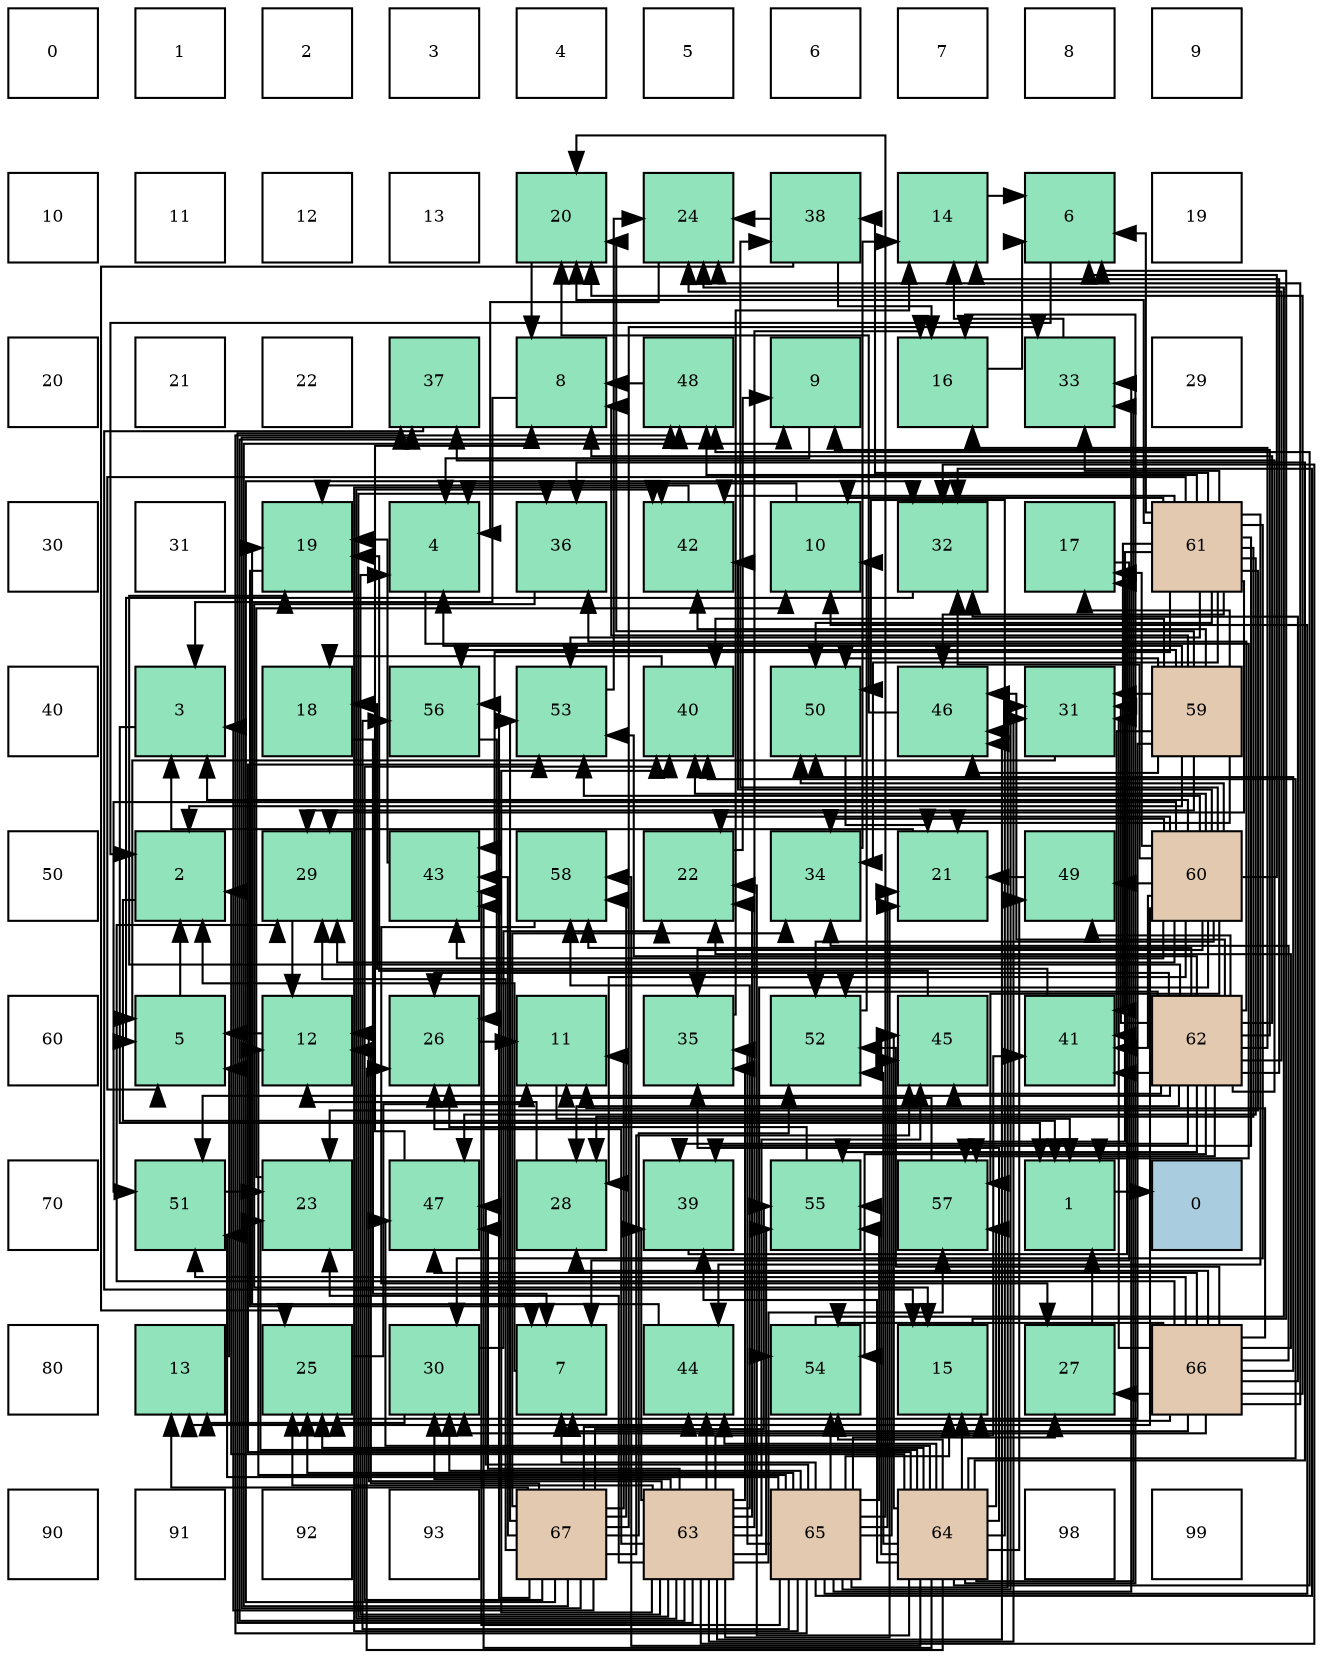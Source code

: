 digraph layout{
 rankdir=TB;
 splines=ortho;
 node [style=filled shape=square fixedsize=true width=0.6];
0[label="0", fontsize=8, fillcolor="#ffffff"];
1[label="1", fontsize=8, fillcolor="#ffffff"];
2[label="2", fontsize=8, fillcolor="#ffffff"];
3[label="3", fontsize=8, fillcolor="#ffffff"];
4[label="4", fontsize=8, fillcolor="#ffffff"];
5[label="5", fontsize=8, fillcolor="#ffffff"];
6[label="6", fontsize=8, fillcolor="#ffffff"];
7[label="7", fontsize=8, fillcolor="#ffffff"];
8[label="8", fontsize=8, fillcolor="#ffffff"];
9[label="9", fontsize=8, fillcolor="#ffffff"];
10[label="10", fontsize=8, fillcolor="#ffffff"];
11[label="11", fontsize=8, fillcolor="#ffffff"];
12[label="12", fontsize=8, fillcolor="#ffffff"];
13[label="13", fontsize=8, fillcolor="#ffffff"];
14[label="20", fontsize=8, fillcolor="#91e3bb"];
15[label="24", fontsize=8, fillcolor="#91e3bb"];
16[label="38", fontsize=8, fillcolor="#91e3bb"];
17[label="14", fontsize=8, fillcolor="#91e3bb"];
18[label="6", fontsize=8, fillcolor="#91e3bb"];
19[label="19", fontsize=8, fillcolor="#ffffff"];
20[label="20", fontsize=8, fillcolor="#ffffff"];
21[label="21", fontsize=8, fillcolor="#ffffff"];
22[label="22", fontsize=8, fillcolor="#ffffff"];
23[label="37", fontsize=8, fillcolor="#91e3bb"];
24[label="8", fontsize=8, fillcolor="#91e3bb"];
25[label="48", fontsize=8, fillcolor="#91e3bb"];
26[label="9", fontsize=8, fillcolor="#91e3bb"];
27[label="16", fontsize=8, fillcolor="#91e3bb"];
28[label="33", fontsize=8, fillcolor="#91e3bb"];
29[label="29", fontsize=8, fillcolor="#ffffff"];
30[label="30", fontsize=8, fillcolor="#ffffff"];
31[label="31", fontsize=8, fillcolor="#ffffff"];
32[label="19", fontsize=8, fillcolor="#91e3bb"];
33[label="4", fontsize=8, fillcolor="#91e3bb"];
34[label="36", fontsize=8, fillcolor="#91e3bb"];
35[label="42", fontsize=8, fillcolor="#91e3bb"];
36[label="10", fontsize=8, fillcolor="#91e3bb"];
37[label="32", fontsize=8, fillcolor="#91e3bb"];
38[label="17", fontsize=8, fillcolor="#91e3bb"];
39[label="61", fontsize=8, fillcolor="#e3c9af"];
40[label="40", fontsize=8, fillcolor="#ffffff"];
41[label="3", fontsize=8, fillcolor="#91e3bb"];
42[label="18", fontsize=8, fillcolor="#91e3bb"];
43[label="56", fontsize=8, fillcolor="#91e3bb"];
44[label="53", fontsize=8, fillcolor="#91e3bb"];
45[label="40", fontsize=8, fillcolor="#91e3bb"];
46[label="50", fontsize=8, fillcolor="#91e3bb"];
47[label="46", fontsize=8, fillcolor="#91e3bb"];
48[label="31", fontsize=8, fillcolor="#91e3bb"];
49[label="59", fontsize=8, fillcolor="#e3c9af"];
50[label="50", fontsize=8, fillcolor="#ffffff"];
51[label="2", fontsize=8, fillcolor="#91e3bb"];
52[label="29", fontsize=8, fillcolor="#91e3bb"];
53[label="43", fontsize=8, fillcolor="#91e3bb"];
54[label="58", fontsize=8, fillcolor="#91e3bb"];
55[label="22", fontsize=8, fillcolor="#91e3bb"];
56[label="34", fontsize=8, fillcolor="#91e3bb"];
57[label="21", fontsize=8, fillcolor="#91e3bb"];
58[label="49", fontsize=8, fillcolor="#91e3bb"];
59[label="60", fontsize=8, fillcolor="#e3c9af"];
60[label="60", fontsize=8, fillcolor="#ffffff"];
61[label="5", fontsize=8, fillcolor="#91e3bb"];
62[label="12", fontsize=8, fillcolor="#91e3bb"];
63[label="26", fontsize=8, fillcolor="#91e3bb"];
64[label="11", fontsize=8, fillcolor="#91e3bb"];
65[label="35", fontsize=8, fillcolor="#91e3bb"];
66[label="52", fontsize=8, fillcolor="#91e3bb"];
67[label="45", fontsize=8, fillcolor="#91e3bb"];
68[label="41", fontsize=8, fillcolor="#91e3bb"];
69[label="62", fontsize=8, fillcolor="#e3c9af"];
70[label="70", fontsize=8, fillcolor="#ffffff"];
71[label="51", fontsize=8, fillcolor="#91e3bb"];
72[label="23", fontsize=8, fillcolor="#91e3bb"];
73[label="47", fontsize=8, fillcolor="#91e3bb"];
74[label="28", fontsize=8, fillcolor="#91e3bb"];
75[label="39", fontsize=8, fillcolor="#91e3bb"];
76[label="55", fontsize=8, fillcolor="#91e3bb"];
77[label="57", fontsize=8, fillcolor="#91e3bb"];
78[label="1", fontsize=8, fillcolor="#91e3bb"];
79[label="0", fontsize=8, fillcolor="#a9ccde"];
80[label="80", fontsize=8, fillcolor="#ffffff"];
81[label="13", fontsize=8, fillcolor="#91e3bb"];
82[label="25", fontsize=8, fillcolor="#91e3bb"];
83[label="30", fontsize=8, fillcolor="#91e3bb"];
84[label="7", fontsize=8, fillcolor="#91e3bb"];
85[label="44", fontsize=8, fillcolor="#91e3bb"];
86[label="54", fontsize=8, fillcolor="#91e3bb"];
87[label="15", fontsize=8, fillcolor="#91e3bb"];
88[label="27", fontsize=8, fillcolor="#91e3bb"];
89[label="66", fontsize=8, fillcolor="#e3c9af"];
90[label="90", fontsize=8, fillcolor="#ffffff"];
91[label="91", fontsize=8, fillcolor="#ffffff"];
92[label="92", fontsize=8, fillcolor="#ffffff"];
93[label="93", fontsize=8, fillcolor="#ffffff"];
94[label="67", fontsize=8, fillcolor="#e3c9af"];
95[label="63", fontsize=8, fillcolor="#e3c9af"];
96[label="65", fontsize=8, fillcolor="#e3c9af"];
97[label="64", fontsize=8, fillcolor="#e3c9af"];
98[label="98", fontsize=8, fillcolor="#ffffff"];
99[label="99", fontsize=8, fillcolor="#ffffff"];
edge [constraint=false, style=vis];78 -> 79;
51 -> 78;
41 -> 78;
33 -> 78;
61 -> 51;
18 -> 51;
84 -> 51;
24 -> 41;
26 -> 33;
36 -> 33;
64 -> 78;
62 -> 61;
81 -> 61;
17 -> 18;
87 -> 18;
27 -> 18;
38 -> 84;
42 -> 84;
32 -> 84;
14 -> 24;
57 -> 41;
55 -> 26;
72 -> 36;
15 -> 33;
82 -> 64;
63 -> 64;
88 -> 78;
74 -> 62;
52 -> 62;
83 -> 81;
83 -> 55;
48 -> 61;
37 -> 61;
28 -> 17;
56 -> 17;
65 -> 17;
34 -> 87;
23 -> 87;
16 -> 27;
16 -> 15;
16 -> 82;
75 -> 38;
45 -> 42;
68 -> 42;
35 -> 32;
53 -> 32;
85 -> 32;
67 -> 32;
47 -> 14;
73 -> 24;
25 -> 24;
58 -> 57;
46 -> 57;
71 -> 72;
66 -> 36;
44 -> 15;
86 -> 15;
76 -> 63;
43 -> 63;
77 -> 64;
54 -> 88;
49 -> 51;
49 -> 33;
49 -> 24;
49 -> 38;
49 -> 14;
49 -> 57;
49 -> 82;
49 -> 52;
49 -> 48;
49 -> 45;
49 -> 68;
49 -> 35;
49 -> 47;
49 -> 46;
49 -> 43;
59 -> 41;
59 -> 18;
59 -> 81;
59 -> 38;
59 -> 55;
59 -> 74;
59 -> 52;
59 -> 37;
59 -> 56;
59 -> 65;
59 -> 16;
59 -> 45;
59 -> 68;
59 -> 35;
59 -> 53;
59 -> 58;
59 -> 46;
59 -> 71;
59 -> 66;
59 -> 44;
59 -> 86;
59 -> 77;
39 -> 61;
39 -> 18;
39 -> 36;
39 -> 14;
39 -> 72;
39 -> 74;
39 -> 52;
39 -> 83;
39 -> 28;
39 -> 56;
39 -> 16;
39 -> 75;
39 -> 68;
39 -> 35;
39 -> 53;
39 -> 85;
39 -> 47;
39 -> 73;
39 -> 25;
39 -> 46;
39 -> 44;
39 -> 77;
69 -> 24;
69 -> 26;
69 -> 17;
69 -> 27;
69 -> 32;
69 -> 15;
69 -> 63;
69 -> 74;
69 -> 48;
69 -> 34;
69 -> 23;
69 -> 75;
69 -> 68;
69 -> 67;
69 -> 47;
69 -> 58;
69 -> 71;
69 -> 66;
69 -> 44;
69 -> 86;
69 -> 76;
69 -> 77;
69 -> 54;
95 -> 33;
95 -> 62;
95 -> 27;
95 -> 57;
95 -> 55;
95 -> 72;
95 -> 82;
95 -> 63;
95 -> 83;
95 -> 48;
95 -> 37;
95 -> 65;
95 -> 34;
95 -> 23;
95 -> 75;
95 -> 45;
95 -> 68;
95 -> 35;
95 -> 85;
95 -> 67;
95 -> 47;
95 -> 73;
95 -> 25;
95 -> 76;
95 -> 77;
95 -> 54;
97 -> 51;
97 -> 87;
97 -> 27;
97 -> 55;
97 -> 72;
97 -> 82;
97 -> 63;
97 -> 28;
97 -> 65;
97 -> 34;
97 -> 75;
97 -> 45;
97 -> 53;
97 -> 85;
97 -> 67;
97 -> 73;
97 -> 25;
97 -> 58;
97 -> 46;
97 -> 66;
97 -> 44;
97 -> 86;
97 -> 76;
97 -> 77;
97 -> 54;
96 -> 84;
96 -> 36;
96 -> 62;
96 -> 87;
96 -> 14;
96 -> 57;
96 -> 82;
96 -> 88;
96 -> 83;
96 -> 48;
96 -> 37;
96 -> 28;
96 -> 65;
96 -> 35;
96 -> 53;
96 -> 67;
96 -> 47;
96 -> 73;
96 -> 25;
96 -> 71;
96 -> 86;
96 -> 76;
96 -> 43;
89 -> 84;
89 -> 64;
89 -> 87;
89 -> 14;
89 -> 55;
89 -> 15;
89 -> 88;
89 -> 74;
89 -> 52;
89 -> 83;
89 -> 48;
89 -> 37;
89 -> 56;
89 -> 73;
89 -> 46;
89 -> 71;
89 -> 66;
89 -> 86;
94 -> 41;
94 -> 26;
94 -> 64;
94 -> 62;
94 -> 81;
94 -> 52;
94 -> 37;
94 -> 28;
94 -> 56;
94 -> 23;
94 -> 45;
94 -> 53;
94 -> 85;
94 -> 67;
94 -> 66;
94 -> 44;
94 -> 76;
94 -> 43;
94 -> 54;
edge [constraint=true, style=invis];
0 -> 10 -> 20 -> 30 -> 40 -> 50 -> 60 -> 70 -> 80 -> 90;
1 -> 11 -> 21 -> 31 -> 41 -> 51 -> 61 -> 71 -> 81 -> 91;
2 -> 12 -> 22 -> 32 -> 42 -> 52 -> 62 -> 72 -> 82 -> 92;
3 -> 13 -> 23 -> 33 -> 43 -> 53 -> 63 -> 73 -> 83 -> 93;
4 -> 14 -> 24 -> 34 -> 44 -> 54 -> 64 -> 74 -> 84 -> 94;
5 -> 15 -> 25 -> 35 -> 45 -> 55 -> 65 -> 75 -> 85 -> 95;
6 -> 16 -> 26 -> 36 -> 46 -> 56 -> 66 -> 76 -> 86 -> 96;
7 -> 17 -> 27 -> 37 -> 47 -> 57 -> 67 -> 77 -> 87 -> 97;
8 -> 18 -> 28 -> 38 -> 48 -> 58 -> 68 -> 78 -> 88 -> 98;
9 -> 19 -> 29 -> 39 -> 49 -> 59 -> 69 -> 79 -> 89 -> 99;
rank = same {0 -> 1 -> 2 -> 3 -> 4 -> 5 -> 6 -> 7 -> 8 -> 9};
rank = same {10 -> 11 -> 12 -> 13 -> 14 -> 15 -> 16 -> 17 -> 18 -> 19};
rank = same {20 -> 21 -> 22 -> 23 -> 24 -> 25 -> 26 -> 27 -> 28 -> 29};
rank = same {30 -> 31 -> 32 -> 33 -> 34 -> 35 -> 36 -> 37 -> 38 -> 39};
rank = same {40 -> 41 -> 42 -> 43 -> 44 -> 45 -> 46 -> 47 -> 48 -> 49};
rank = same {50 -> 51 -> 52 -> 53 -> 54 -> 55 -> 56 -> 57 -> 58 -> 59};
rank = same {60 -> 61 -> 62 -> 63 -> 64 -> 65 -> 66 -> 67 -> 68 -> 69};
rank = same {70 -> 71 -> 72 -> 73 -> 74 -> 75 -> 76 -> 77 -> 78 -> 79};
rank = same {80 -> 81 -> 82 -> 83 -> 84 -> 85 -> 86 -> 87 -> 88 -> 89};
rank = same {90 -> 91 -> 92 -> 93 -> 94 -> 95 -> 96 -> 97 -> 98 -> 99};
}